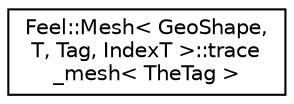 digraph "Graphical Class Hierarchy"
{
 // LATEX_PDF_SIZE
  edge [fontname="Helvetica",fontsize="10",labelfontname="Helvetica",labelfontsize="10"];
  node [fontname="Helvetica",fontsize="10",shape=record];
  rankdir="LR";
  Node0 [label="Feel::Mesh\< GeoShape,\l T, Tag, IndexT \>::trace\l_mesh\< TheTag \>",height=0.2,width=0.4,color="black", fillcolor="white", style="filled",URL="$structFeel_1_1Mesh_1_1trace__mesh.html",tooltip=" "];
}
